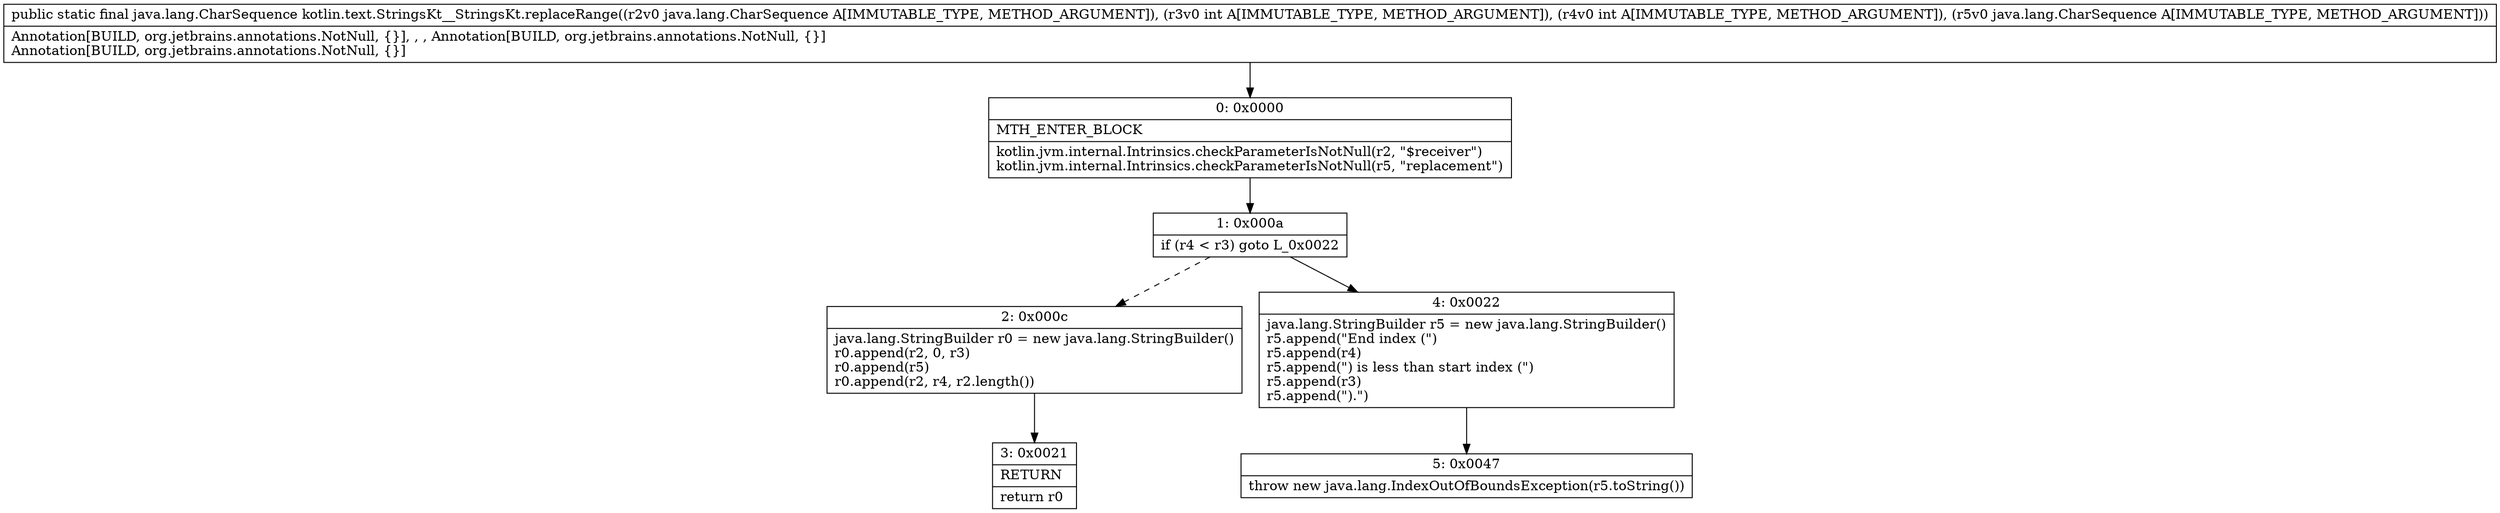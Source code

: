 digraph "CFG forkotlin.text.StringsKt__StringsKt.replaceRange(Ljava\/lang\/CharSequence;IILjava\/lang\/CharSequence;)Ljava\/lang\/CharSequence;" {
Node_0 [shape=record,label="{0\:\ 0x0000|MTH_ENTER_BLOCK\l|kotlin.jvm.internal.Intrinsics.checkParameterIsNotNull(r2, \"$receiver\")\lkotlin.jvm.internal.Intrinsics.checkParameterIsNotNull(r5, \"replacement\")\l}"];
Node_1 [shape=record,label="{1\:\ 0x000a|if (r4 \< r3) goto L_0x0022\l}"];
Node_2 [shape=record,label="{2\:\ 0x000c|java.lang.StringBuilder r0 = new java.lang.StringBuilder()\lr0.append(r2, 0, r3)\lr0.append(r5)\lr0.append(r2, r4, r2.length())\l}"];
Node_3 [shape=record,label="{3\:\ 0x0021|RETURN\l|return r0\l}"];
Node_4 [shape=record,label="{4\:\ 0x0022|java.lang.StringBuilder r5 = new java.lang.StringBuilder()\lr5.append(\"End index (\")\lr5.append(r4)\lr5.append(\") is less than start index (\")\lr5.append(r3)\lr5.append(\").\")\l}"];
Node_5 [shape=record,label="{5\:\ 0x0047|throw new java.lang.IndexOutOfBoundsException(r5.toString())\l}"];
MethodNode[shape=record,label="{public static final java.lang.CharSequence kotlin.text.StringsKt__StringsKt.replaceRange((r2v0 java.lang.CharSequence A[IMMUTABLE_TYPE, METHOD_ARGUMENT]), (r3v0 int A[IMMUTABLE_TYPE, METHOD_ARGUMENT]), (r4v0 int A[IMMUTABLE_TYPE, METHOD_ARGUMENT]), (r5v0 java.lang.CharSequence A[IMMUTABLE_TYPE, METHOD_ARGUMENT]))  | Annotation[BUILD, org.jetbrains.annotations.NotNull, \{\}], , , Annotation[BUILD, org.jetbrains.annotations.NotNull, \{\}]\lAnnotation[BUILD, org.jetbrains.annotations.NotNull, \{\}]\l}"];
MethodNode -> Node_0;
Node_0 -> Node_1;
Node_1 -> Node_2[style=dashed];
Node_1 -> Node_4;
Node_2 -> Node_3;
Node_4 -> Node_5;
}

